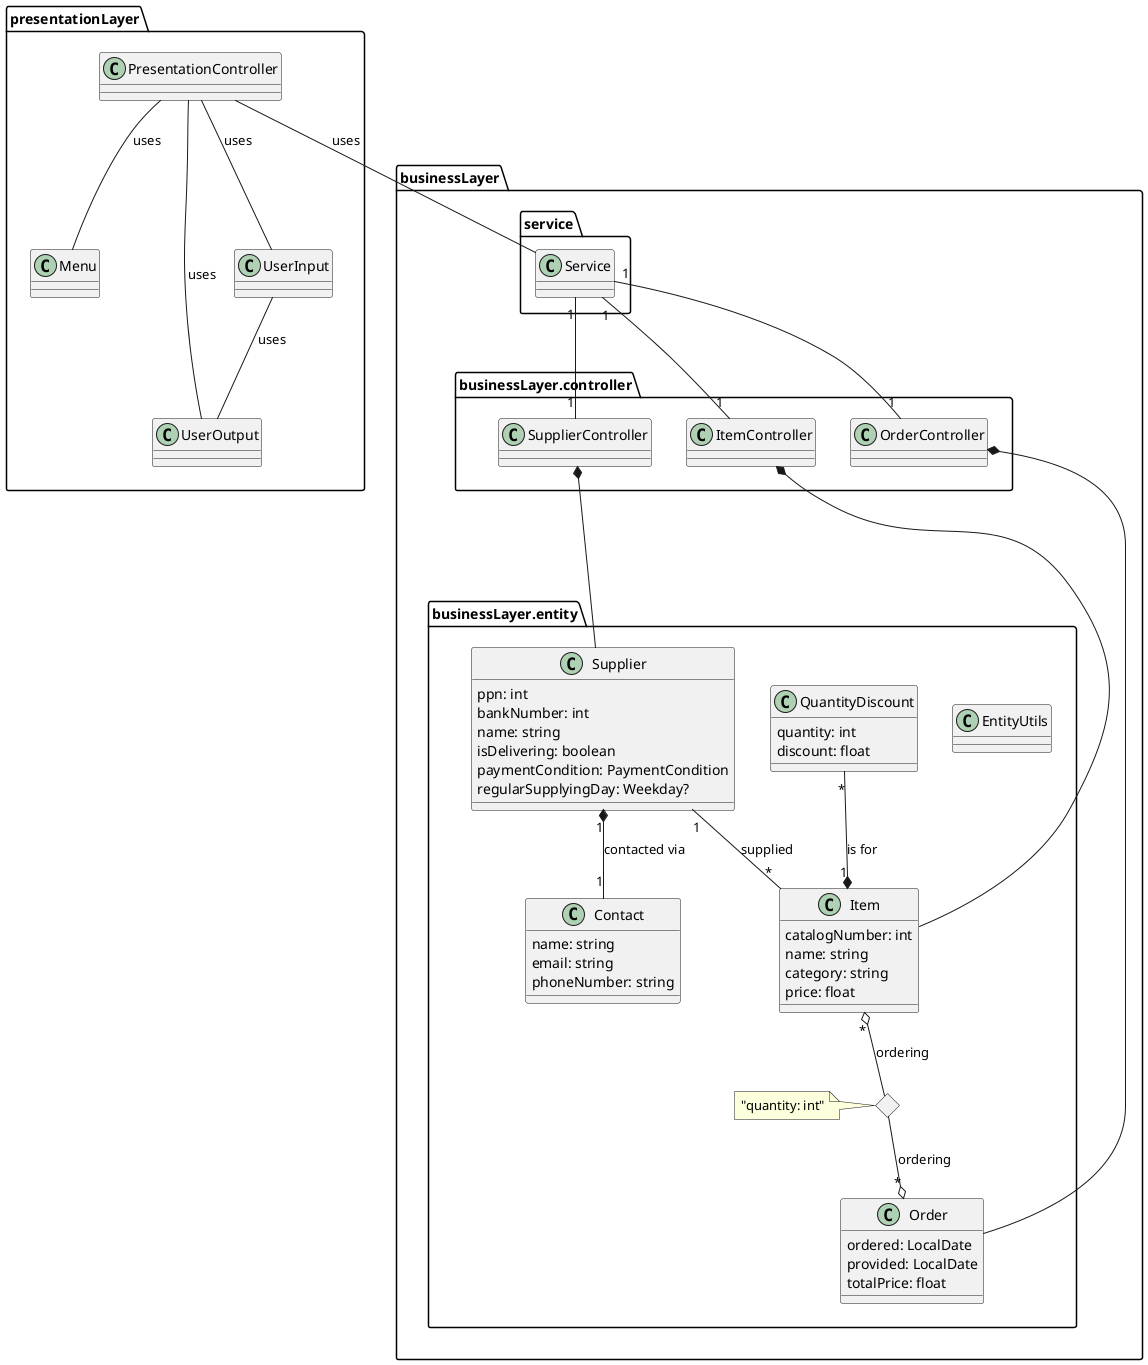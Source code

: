 @startuml

package presentationLayer {
	PresentationController -- UserInput: uses
	PresentationController -- UserOutput: uses
	UserInput -- UserOutput: uses
	PresentationController -- Menu: uses
}

package businessLayer {
	
	package businessLayer.entity as entity {
		
		class EntityUtils
		
		class Supplier {
			ppn: int
			bankNumber: int
			name: string
			isDelivering: boolean
			paymentCondition: PaymentCondition
			regularSupplyingDay: Weekday?
		}
		
		class Contact {
			name: string
			email: string
			phoneNumber: string
		}
		
		class Order {
			ordered: LocalDate
			provided: LocalDate
			totalPrice: float
		}
		
		class Item {
			catalogNumber: int
			name: string
			category: string
			price: float
		}
		
		class QuantityDiscount {
			quantity: int
			discount: float
		}
		
		Supplier "1" *-- "1" Contact: "contacted via"
		
		QuantityDiscount "*" --* "1" Item: "is for"
		
		<>   item_order_link_node
		Item "*" o--  item_order_link_node: ordering
		item_order_link_node  --o "*" Order: ordering
		note left of item_order_link_node: "quantity: int"
		
		Supplier "1" -- "*" Item: supplied
	}
	
	package businessLayer.controller as ctrl {
		class SupplierController {
		
		}
		
		class OrderController {
		
		}
		
		class ItemController {
		
		}
		
		SupplierController *-- Supplier
		ItemController *-- Item
		OrderController *-- Order
	}
	
	package businessLayer.service {
		class Service
		
		Service "1" -- "1" SupplierController
		Service "1" -- "1" OrderController
		Service "1" -- "1" ItemController
	}
	
	ctrl --[hidden]-> entity
}

	PresentationController -- Service: uses
	Service -[hidden]-> presentationLayer
@enduml